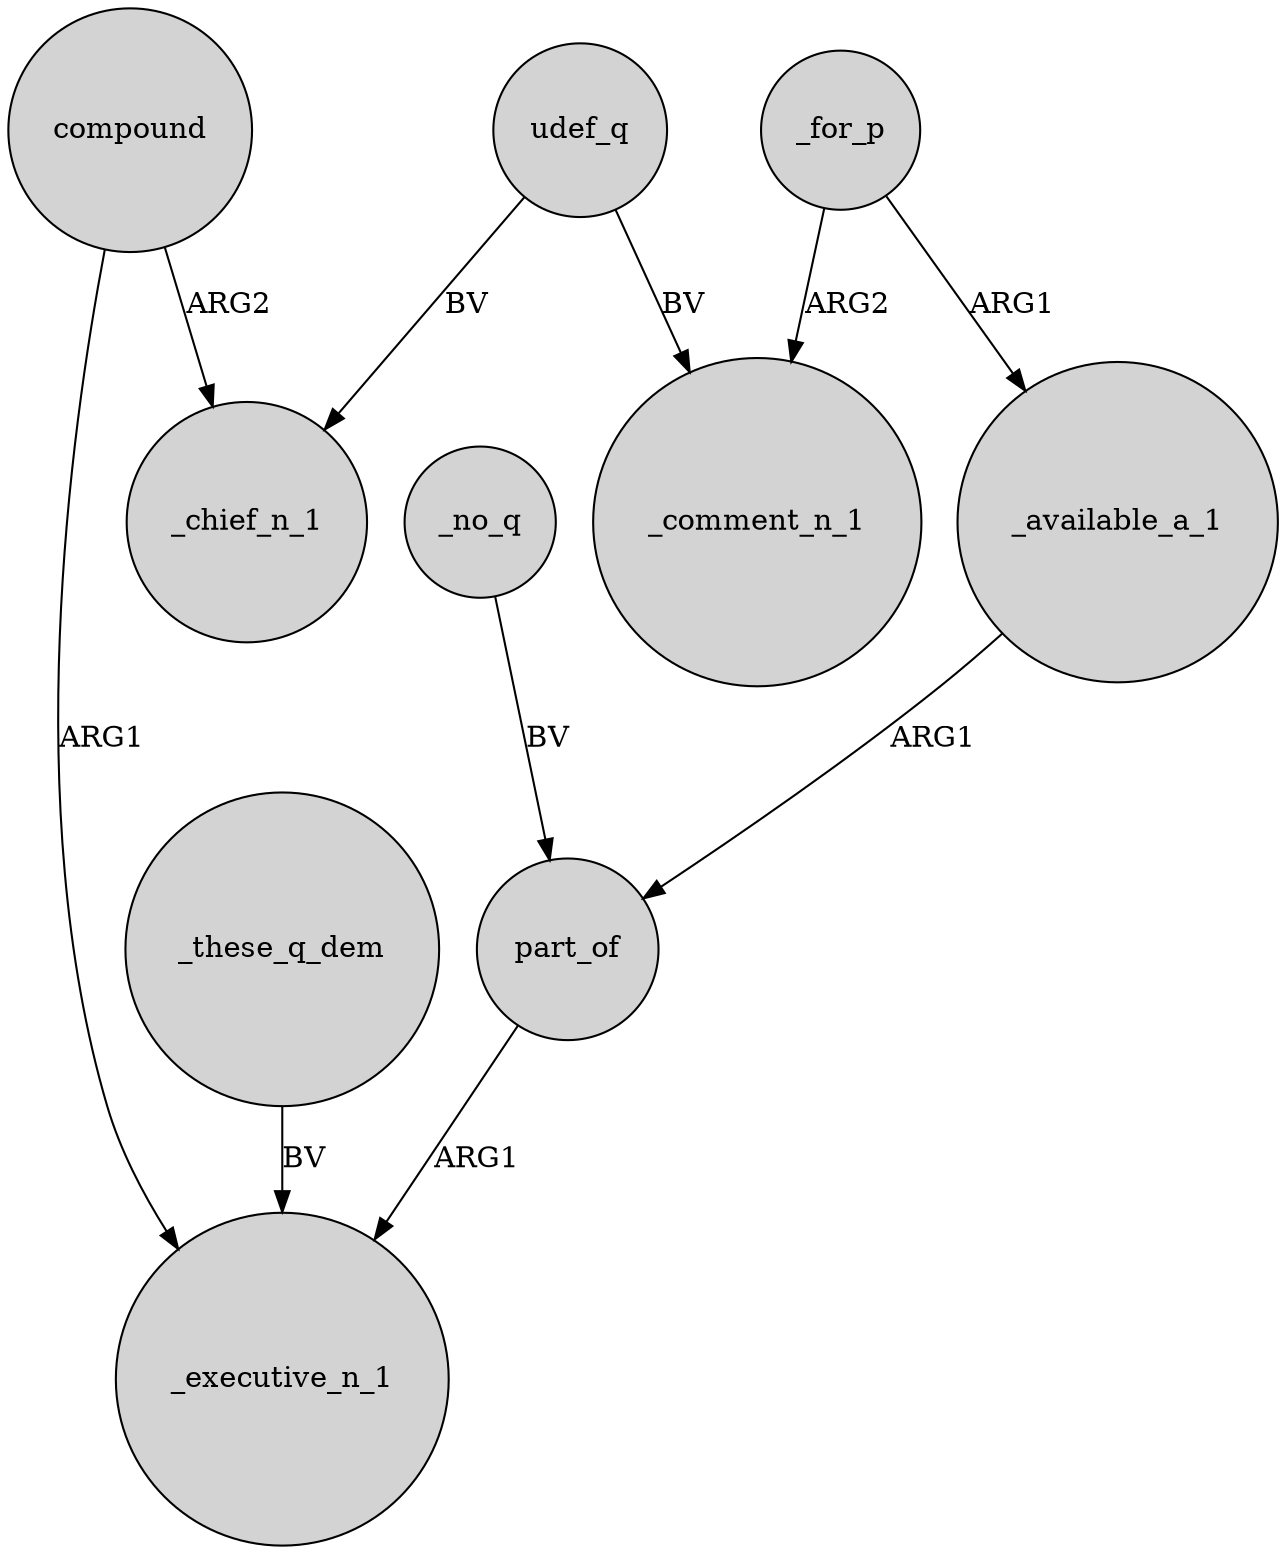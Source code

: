 digraph {
	node [shape=circle style=filled]
	compound -> _executive_n_1 [label=ARG1]
	_for_p -> _comment_n_1 [label=ARG2]
	_these_q_dem -> _executive_n_1 [label=BV]
	udef_q -> _chief_n_1 [label=BV]
	part_of -> _executive_n_1 [label=ARG1]
	_available_a_1 -> part_of [label=ARG1]
	compound -> _chief_n_1 [label=ARG2]
	_for_p -> _available_a_1 [label=ARG1]
	_no_q -> part_of [label=BV]
	udef_q -> _comment_n_1 [label=BV]
}
